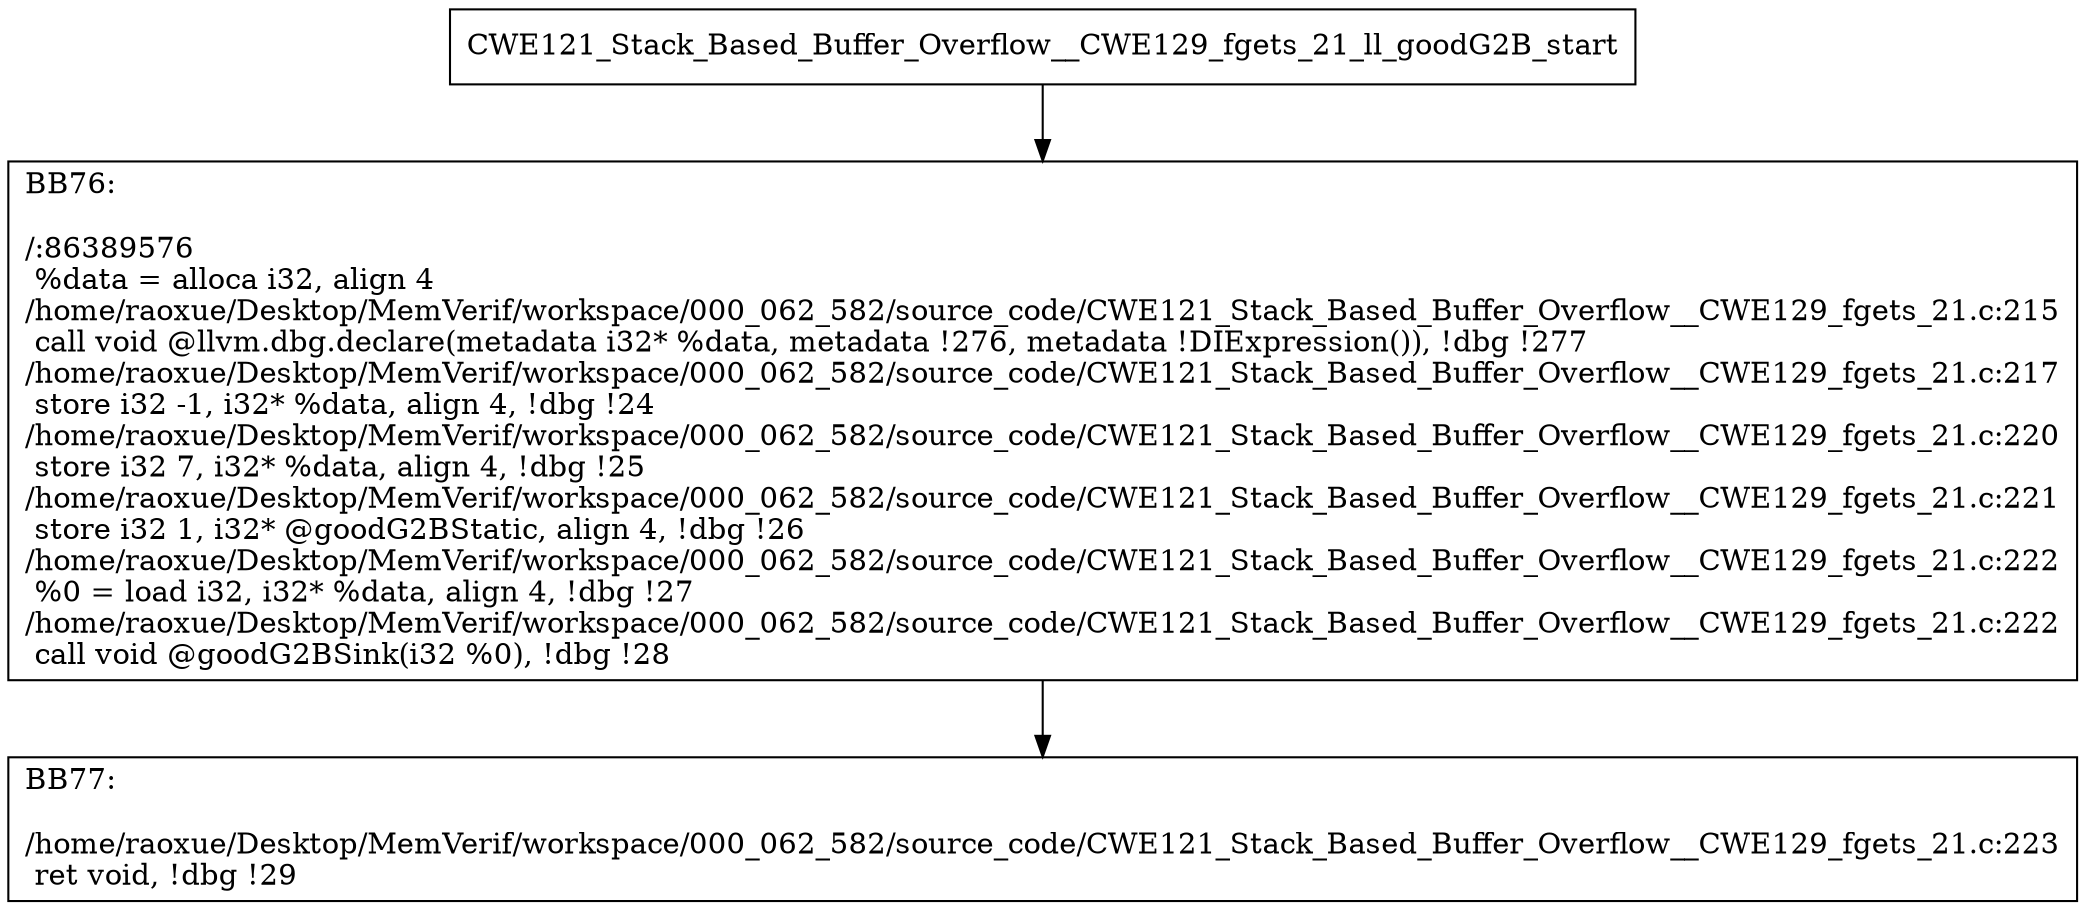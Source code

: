 digraph "CFG for'CWE121_Stack_Based_Buffer_Overflow__CWE129_fgets_21_ll_goodG2B' function" {
	BBCWE121_Stack_Based_Buffer_Overflow__CWE129_fgets_21_ll_goodG2B_start[shape=record,label="{CWE121_Stack_Based_Buffer_Overflow__CWE129_fgets_21_ll_goodG2B_start}"];
	BBCWE121_Stack_Based_Buffer_Overflow__CWE129_fgets_21_ll_goodG2B_start-> CWE121_Stack_Based_Buffer_Overflow__CWE129_fgets_21_ll_goodG2BBB76;
	CWE121_Stack_Based_Buffer_Overflow__CWE129_fgets_21_ll_goodG2BBB76 [shape=record, label="{BB76:\l\l/:86389576\l
  %data = alloca i32, align 4\l
/home/raoxue/Desktop/MemVerif/workspace/000_062_582/source_code/CWE121_Stack_Based_Buffer_Overflow__CWE129_fgets_21.c:215\l
  call void @llvm.dbg.declare(metadata i32* %data, metadata !276, metadata !DIExpression()), !dbg !277\l
/home/raoxue/Desktop/MemVerif/workspace/000_062_582/source_code/CWE121_Stack_Based_Buffer_Overflow__CWE129_fgets_21.c:217\l
  store i32 -1, i32* %data, align 4, !dbg !24\l
/home/raoxue/Desktop/MemVerif/workspace/000_062_582/source_code/CWE121_Stack_Based_Buffer_Overflow__CWE129_fgets_21.c:220\l
  store i32 7, i32* %data, align 4, !dbg !25\l
/home/raoxue/Desktop/MemVerif/workspace/000_062_582/source_code/CWE121_Stack_Based_Buffer_Overflow__CWE129_fgets_21.c:221\l
  store i32 1, i32* @goodG2BStatic, align 4, !dbg !26\l
/home/raoxue/Desktop/MemVerif/workspace/000_062_582/source_code/CWE121_Stack_Based_Buffer_Overflow__CWE129_fgets_21.c:222\l
  %0 = load i32, i32* %data, align 4, !dbg !27\l
/home/raoxue/Desktop/MemVerif/workspace/000_062_582/source_code/CWE121_Stack_Based_Buffer_Overflow__CWE129_fgets_21.c:222\l
  call void @goodG2BSink(i32 %0), !dbg !28\l
}"];
	CWE121_Stack_Based_Buffer_Overflow__CWE129_fgets_21_ll_goodG2BBB76-> CWE121_Stack_Based_Buffer_Overflow__CWE129_fgets_21_ll_goodG2BBB77;
	CWE121_Stack_Based_Buffer_Overflow__CWE129_fgets_21_ll_goodG2BBB77 [shape=record, label="{BB77:\l\l/home/raoxue/Desktop/MemVerif/workspace/000_062_582/source_code/CWE121_Stack_Based_Buffer_Overflow__CWE129_fgets_21.c:223\l
  ret void, !dbg !29\l
}"];
}

